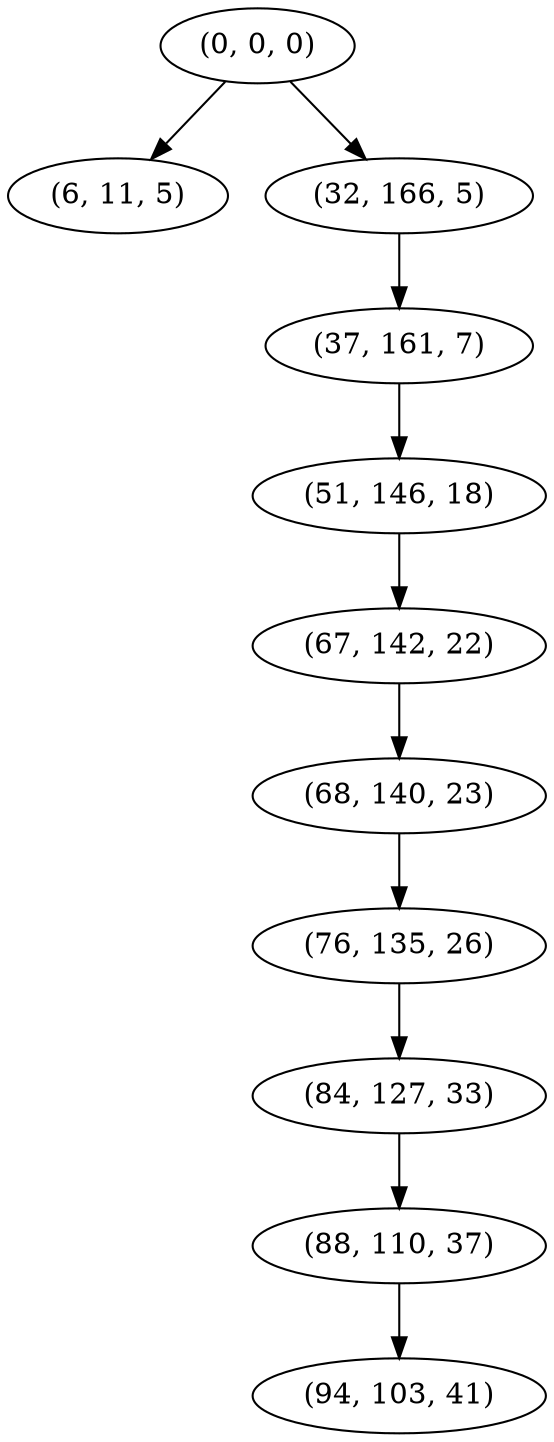 digraph tree {
    "(0, 0, 0)";
    "(6, 11, 5)";
    "(32, 166, 5)";
    "(37, 161, 7)";
    "(51, 146, 18)";
    "(67, 142, 22)";
    "(68, 140, 23)";
    "(76, 135, 26)";
    "(84, 127, 33)";
    "(88, 110, 37)";
    "(94, 103, 41)";
    "(0, 0, 0)" -> "(6, 11, 5)";
    "(0, 0, 0)" -> "(32, 166, 5)";
    "(32, 166, 5)" -> "(37, 161, 7)";
    "(37, 161, 7)" -> "(51, 146, 18)";
    "(51, 146, 18)" -> "(67, 142, 22)";
    "(67, 142, 22)" -> "(68, 140, 23)";
    "(68, 140, 23)" -> "(76, 135, 26)";
    "(76, 135, 26)" -> "(84, 127, 33)";
    "(84, 127, 33)" -> "(88, 110, 37)";
    "(88, 110, 37)" -> "(94, 103, 41)";
}
